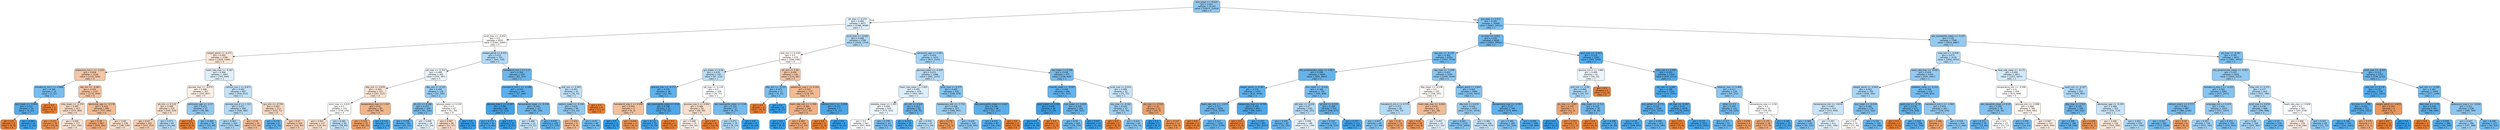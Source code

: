 digraph Tree {
node [shape=box, style="filled, rounded", color="black", fontname="helvetica"] ;
edge [fontname="helvetica"] ;
0 [label="bun_mean <= -0.615\ngini = 0.421\nsamples = 21143\nvalue = [10071, 23419]\nclass = 1", fillcolor="#8ec7f0"] ;
1 [label="ph_max <= 0.152\ngini = 0.496\nsamples = 4677\nvalue = [3388, 4008]\nclass = 1", fillcolor="#e0f0fb"] ;
0 -> 1 [labeldistance=2.5, labelangle=45, headlabel="True"] ;
2 [label="pco2_max <= -0.052\ngini = 0.5\nsamples = 2931\nvalue = [2362, 2284]\nclass = 0", fillcolor="#fefbf8"] ;
1 -> 2 ;
3 [label="weight_admit <= -0.271\ngini = 0.495\nsamples = 2190\nvalue = [1920, 1566]\nclass = 0", fillcolor="#fae8da"] ;
2 -> 3 ;
4 [label="potassium_min.1 <= -2.225\ngini = 0.458\nsamples = 1126\nvalue = [1137, 626]\nclass = 0", fillcolor="#f3c6a6"] ;
3 -> 4 ;
5 [label="hematocrit_min.1 <= 0.898\ngini = 0.366\nsamples = 19\nvalue = [7, 22]\nclass = 1", fillcolor="#78bced"] ;
4 -> 5 ;
6 [label="bun_mean <= -0.945\ngini = 0.211\nsamples = 16\nvalue = [3, 22]\nclass = 1", fillcolor="#54aae9"] ;
5 -> 6 ;
7 [label="gini = 0.0\nsamples = 2\nvalue = [2, 0]\nclass = 0", fillcolor="#e58139"] ;
6 -> 7 ;
8 [label="gini = 0.083\nsamples = 14\nvalue = [1, 22]\nclass = 1", fillcolor="#42a1e6"] ;
6 -> 8 ;
9 [label="gini = 0.0\nsamples = 3\nvalue = [4, 0]\nclass = 0", fillcolor="#e58139"] ;
5 -> 9 ;
10 [label="sbp_min <= -0.083\ngini = 0.454\nsamples = 1107\nvalue = [1130, 604]\nclass = 0", fillcolor="#f3c4a3"] ;
4 -> 10 ;
11 [label="mbp_mean <= -1.374\ngini = 0.485\nsamples = 412\nvalue = [373, 264]\nclass = 0", fillcolor="#f7dac5"] ;
10 -> 11 ;
12 [label="gini = 0.231\nsamples = 35\nvalue = [52, 8]\nclass = 0", fillcolor="#e99457"] ;
11 -> 12 ;
13 [label="gini = 0.494\nsamples = 377\nvalue = [321, 256]\nclass = 0", fillcolor="#fae5d7"] ;
11 -> 13 ;
14 [label="admission_age <= -0.178\ngini = 0.428\nsamples = 695\nvalue = [757, 340]\nclass = 0", fillcolor="#f1ba92"] ;
10 -> 14 ;
15 [label="gini = 0.38\nsamples = 467\nvalue = [559, 191]\nclass = 0", fillcolor="#eeac7d"] ;
14 -> 15 ;
16 [label="gini = 0.49\nsamples = 228\nvalue = [198, 149]\nclass = 0", fillcolor="#f9e0ce"] ;
14 -> 16 ;
17 [label="heart_rate_max <= -0.387\ngini = 0.496\nsamples = 1064\nvalue = [783, 940]\nclass = 1", fillcolor="#deeffb"] ;
3 -> 17 ;
18 [label="glucose_max <= -0.079\ngini = 0.498\nsamples = 367\nvalue = [324, 287]\nclass = 0", fillcolor="#fcf1e8"] ;
17 -> 18 ;
19 [label="ptt_min <= 0.118\ngini = 0.489\nsamples = 310\nvalue = [294, 219]\nclass = 0", fillcolor="#f8dfcc"] ;
18 -> 19 ;
20 [label="gini = 0.47\nsamples = 245\nvalue = [253, 153]\nclass = 0", fillcolor="#f5cdb1"] ;
19 -> 20 ;
21 [label="gini = 0.473\nsamples = 65\nvalue = [41, 66]\nclass = 1", fillcolor="#b4daf5"] ;
19 -> 21 ;
22 [label="admission_age <= -2.17\ngini = 0.425\nsamples = 57\nvalue = [30, 68]\nclass = 1", fillcolor="#90c8f0"] ;
18 -> 22 ;
23 [label="gini = 0.0\nsamples = 3\nvalue = [8, 0]\nclass = 0", fillcolor="#e58139"] ;
22 -> 23 ;
24 [label="gini = 0.369\nsamples = 54\nvalue = [22, 68]\nclass = 1", fillcolor="#79bded"] ;
22 -> 24 ;
25 [label="calcium_min.1 <= 0.871\ngini = 0.485\nsamples = 697\nvalue = [459, 653]\nclass = 1", fillcolor="#c4e2f7"] ;
17 -> 25 ;
26 [label="glucose_max.2 <= 1.315\ngini = 0.471\nsamples = 584\nvalue = [356, 582]\nclass = 1", fillcolor="#b2d9f5"] ;
25 -> 26 ;
27 [label="gini = 0.463\nsamples = 554\nvalue = [323, 566]\nclass = 1", fillcolor="#aad5f4"] ;
26 -> 27 ;
28 [label="gini = 0.44\nsamples = 30\nvalue = [33, 16]\nclass = 0", fillcolor="#f2be99"] ;
26 -> 28 ;
29 [label="gcs_min <= -0.756\ngini = 0.483\nsamples = 113\nvalue = [103, 71]\nclass = 0", fillcolor="#f7d8c1"] ;
25 -> 29 ;
30 [label="gini = 0.278\nsamples = 9\nvalue = [2, 10]\nclass = 1", fillcolor="#61b1ea"] ;
29 -> 30 ;
31 [label="gini = 0.47\nsamples = 104\nvalue = [101, 61]\nclass = 0", fillcolor="#f5cdb1"] ;
29 -> 31 ;
32 [label="weight_admit <= 0.451\ngini = 0.472\nsamples = 741\nvalue = [442, 718]\nclass = 1", fillcolor="#b3d9f5"] ;
2 -> 32 ;
33 [label="ptt_max <= -0.352\ngini = 0.499\nsamples = 491\nvalue = [359, 397]\nclass = 1", fillcolor="#ecf6fd"] ;
32 -> 33 ;
34 [label="dbp_min <= 0.676\ngini = 0.493\nsamples = 315\nvalue = [267, 212]\nclass = 0", fillcolor="#fae5d6"] ;
33 -> 34 ;
35 [label="pco2_max <= 0.631\ngini = 0.5\nsamples = 231\nvalue = [178, 176]\nclass = 0", fillcolor="#fffefd"] ;
34 -> 35 ;
36 [label="gini = 0.491\nsamples = 137\nvalue = [120, 91]\nclass = 0", fillcolor="#f9e1cf"] ;
35 -> 36 ;
37 [label="gini = 0.482\nsamples = 94\nvalue = [58, 85]\nclass = 1", fillcolor="#c0e0f7"] ;
35 -> 37 ;
38 [label="temperature_max <= 1.247\ngini = 0.41\nsamples = 84\nvalue = [89, 36]\nclass = 0", fillcolor="#f0b489"] ;
34 -> 38 ;
39 [label="gini = 0.329\nsamples = 75\nvalue = [88, 23]\nclass = 0", fillcolor="#eca26d"] ;
38 -> 39 ;
40 [label="gini = 0.133\nsamples = 9\nvalue = [1, 13]\nclass = 1", fillcolor="#48a5e7"] ;
38 -> 40 ;
41 [label="dbp_min <= 0.155\ngini = 0.444\nsamples = 176\nvalue = [92, 185]\nclass = 1", fillcolor="#9bcef2"] ;
33 -> 41 ;
42 [label="ph_min <= 0.166\ngini = 0.357\nsamples = 109\nvalue = [41, 135]\nclass = 1", fillcolor="#75bbed"] ;
41 -> 42 ;
43 [label="gini = 0.259\nsamples = 85\nvalue = [20, 111]\nclass = 1", fillcolor="#5dafea"] ;
42 -> 43 ;
44 [label="gini = 0.498\nsamples = 24\nvalue = [21, 24]\nclass = 1", fillcolor="#e6f3fc"] ;
42 -> 44 ;
45 [label="glucose_mean <= 0.155\ngini = 0.5\nsamples = 67\nvalue = [51, 50]\nclass = 0", fillcolor="#fefdfb"] ;
41 -> 45 ;
46 [label="gini = 0.487\nsamples = 58\nvalue = [51, 37]\nclass = 0", fillcolor="#f8dcc9"] ;
45 -> 46 ;
47 [label="gini = 0.0\nsamples = 9\nvalue = [0, 13]\nclass = 1", fillcolor="#399de5"] ;
45 -> 47 ;
48 [label="hematocrit_min.1 <= 1.13\ngini = 0.326\nsamples = 250\nvalue = [83, 321]\nclass = 1", fillcolor="#6cb6ec"] ;
32 -> 48 ;
49 [label="hematocrit_min.1 <= -0.186\ngini = 0.253\nsamples = 195\nvalue = [47, 269]\nclass = 1", fillcolor="#5caeea"] ;
48 -> 49 ;
50 [label="glucose_max.2 <= -0.267\ngini = 0.081\nsamples = 68\nvalue = [5, 113]\nclass = 1", fillcolor="#42a1e6"] ;
49 -> 50 ;
51 [label="gini = 0.177\nsamples = 31\nvalue = [5, 46]\nclass = 1", fillcolor="#4fa8e8"] ;
50 -> 51 ;
52 [label="gini = 0.0\nsamples = 37\nvalue = [0, 67]\nclass = 1", fillcolor="#399de5"] ;
50 -> 52 ;
53 [label="temperature_mean <= -0.178\ngini = 0.334\nsamples = 127\nvalue = [42, 156]\nclass = 1", fillcolor="#6eb7ec"] ;
49 -> 53 ;
54 [label="gini = 0.486\nsamples = 22\nvalue = [15, 21]\nclass = 1", fillcolor="#c6e3f8"] ;
53 -> 54 ;
55 [label="gini = 0.278\nsamples = 105\nvalue = [27, 135]\nclass = 1", fillcolor="#61b1ea"] ;
53 -> 55 ;
56 [label="po2_min <= 0.502\ngini = 0.483\nsamples = 55\nvalue = [36, 52]\nclass = 1", fillcolor="#c2e1f7"] ;
48 -> 56 ;
57 [label="sodium_mean <= -0.338\ngini = 0.425\nsamples = 49\nvalue = [23, 52]\nclass = 1", fillcolor="#91c8f0"] ;
56 -> 57 ;
58 [label="gini = 0.426\nsamples = 9\nvalue = [9, 4]\nclass = 0", fillcolor="#f1b991"] ;
57 -> 58 ;
59 [label="gini = 0.35\nsamples = 40\nvalue = [14, 48]\nclass = 1", fillcolor="#73baed"] ;
57 -> 59 ;
60 [label="gini = 0.0\nsamples = 6\nvalue = [13, 0]\nclass = 0", fillcolor="#e58139"] ;
56 -> 60 ;
61 [label="pco2_max <= -0.992\ngini = 0.468\nsamples = 1746\nvalue = [1026, 1724]\nclass = 1", fillcolor="#afd7f4"] ;
1 -> 61 ;
62 [label="po2_min <= 0.419\ngini = 0.5\nsamples = 273\nvalue = [209, 199]\nclass = 0", fillcolor="#fef9f6"] ;
61 -> 62 ;
63 [label="gcs_motor <= 0.26\ngini = 0.478\nsamples = 147\nvalue = [87, 133]\nclass = 1", fillcolor="#bbddf6"] ;
62 -> 63 ;
64 [label="glucose_max <= -0.777\ngini = 0.274\nsamples = 38\nvalue = [11, 56]\nclass = 1", fillcolor="#60b0ea"] ;
63 -> 64 ;
65 [label="hematocrit_max.1 <= 0.049\ngini = 0.444\nsamples = 5\nvalue = [6, 3]\nclass = 0", fillcolor="#f2c09c"] ;
64 -> 65 ;
66 [label="gini = 0.0\nsamples = 2\nvalue = [0, 2]\nclass = 1", fillcolor="#399de5"] ;
65 -> 66 ;
67 [label="gini = 0.245\nsamples = 3\nvalue = [6, 1]\nclass = 0", fillcolor="#e9965a"] ;
65 -> 67 ;
68 [label="abs_eosinophils_mean <= 0.16\ngini = 0.158\nsamples = 33\nvalue = [5, 53]\nclass = 1", fillcolor="#4ca6e7"] ;
64 -> 68 ;
69 [label="gini = 0.131\nsamples = 32\nvalue = [4, 53]\nclass = 1", fillcolor="#48a4e7"] ;
68 -> 69 ;
70 [label="gini = 0.0\nsamples = 1\nvalue = [1, 0]\nclass = 0", fillcolor="#e58139"] ;
68 -> 70 ;
71 [label="ptt_max <= -0.134\ngini = 0.5\nsamples = 109\nvalue = [76, 77]\nclass = 1", fillcolor="#fcfeff"] ;
63 -> 71 ;
72 [label="glucose_max.2 <= 0.992\ngini = 0.488\nsamples = 82\nvalue = [68, 50]\nclass = 0", fillcolor="#f8decb"] ;
71 -> 72 ;
73 [label="gini = 0.498\nsamples = 74\nvalue = [56, 50]\nclass = 0", fillcolor="#fcf2ea"] ;
72 -> 73 ;
74 [label="gini = 0.0\nsamples = 8\nvalue = [12, 0]\nclass = 0", fillcolor="#e58139"] ;
72 -> 74 ;
75 [label="abs_neutrophils_mean <= 0.04\ngini = 0.353\nsamples = 27\nvalue = [8, 27]\nclass = 1", fillcolor="#74baed"] ;
71 -> 75 ;
76 [label="gini = 0.472\nsamples = 19\nvalue = [8, 13]\nclass = 1", fillcolor="#b3d9f5"] ;
75 -> 76 ;
77 [label="gini = 0.0\nsamples = 8\nvalue = [0, 14]\nclass = 1", fillcolor="#399de5"] ;
75 -> 77 ;
78 [label="ph_min <= 1.03\ngini = 0.456\nsamples = 126\nvalue = [122, 66]\nclass = 0", fillcolor="#f3c5a4"] ;
62 -> 78 ;
79 [label="dbp_min <= -0.322\ngini = 0.375\nsamples = 11\nvalue = [4, 12]\nclass = 1", fillcolor="#7bbeee"] ;
78 -> 79 ;
80 [label="gini = 0.0\nsamples = 3\nvalue = [4, 0]\nclass = 0", fillcolor="#e58139"] ;
79 -> 80 ;
81 [label="gini = 0.0\nsamples = 8\nvalue = [0, 12]\nclass = 1", fillcolor="#399de5"] ;
79 -> 81 ;
82 [label="potassium_max.1 <= 0.324\ngini = 0.431\nsamples = 115\nvalue = [118, 54]\nclass = 0", fillcolor="#f1bb94"] ;
78 -> 82 ;
83 [label="heart_rate_min <= -1.769\ngini = 0.393\nsamples = 108\nvalue = [117, 43]\nclass = 0", fillcolor="#efaf82"] ;
82 -> 83 ;
84 [label="gini = 0.0\nsamples = 4\nvalue = [0, 6]\nclass = 1", fillcolor="#399de5"] ;
83 -> 84 ;
85 [label="gini = 0.365\nsamples = 104\nvalue = [117, 37]\nclass = 0", fillcolor="#eda978"] ;
83 -> 85 ;
86 [label="calcium_min.1 <= -1.859\ngini = 0.153\nsamples = 7\nvalue = [1, 11]\nclass = 1", fillcolor="#4ba6e7"] ;
82 -> 86 ;
87 [label="gini = 0.0\nsamples = 1\nvalue = [1, 0]\nclass = 0", fillcolor="#e58139"] ;
86 -> 87 ;
88 [label="gini = 0.0\nsamples = 6\nvalue = [0, 11]\nclass = 1", fillcolor="#399de5"] ;
86 -> 88 ;
89 [label="admission_age <= 0.283\ngini = 0.454\nsamples = 1473\nvalue = [817, 1525]\nclass = 1", fillcolor="#a3d2f3"] ;
61 -> 89 ;
90 [label="glucose_mean <= -0.209\ngini = 0.475\nsamples = 1096\nvalue = [681, 1075]\nclass = 1", fillcolor="#b6dbf5"] ;
89 -> 90 ;
91 [label="heart_rate_mean <= 1.443\ngini = 0.495\nsamples = 670\nvalue = [493, 597]\nclass = 1", fillcolor="#ddeefa"] ;
90 -> 91 ;
92 [label="platelets_mean <= 1.245\ngini = 0.499\nsamples = 610\nvalue = [475, 522]\nclass = 1", fillcolor="#edf6fd"] ;
91 -> 92 ;
93 [label="gini = 0.5\nsamples = 567\nvalue = [457, 469]\nclass = 1", fillcolor="#fafcfe"] ;
92 -> 93 ;
94 [label="gini = 0.378\nsamples = 43\nvalue = [18, 53]\nclass = 1", fillcolor="#7cbeee"] ;
92 -> 94 ;
95 [label="ph_min <= 0.922\ngini = 0.312\nsamples = 60\nvalue = [18, 75]\nclass = 1", fillcolor="#69b5eb"] ;
91 -> 95 ;
96 [label="gini = 0.153\nsamples = 33\nvalue = [5, 55]\nclass = 1", fillcolor="#4ba6e7"] ;
95 -> 96 ;
97 [label="gini = 0.478\nsamples = 27\nvalue = [13, 20]\nclass = 1", fillcolor="#baddf6"] ;
95 -> 97 ;
98 [label="pco2_max <= 0.375\ngini = 0.405\nsamples = 426\nvalue = [188, 478]\nclass = 1", fillcolor="#87c4ef"] ;
90 -> 98 ;
99 [label="baseexcess_min <= -1.752\ngini = 0.438\nsamples = 327\nvalue = [166, 347]\nclass = 1", fillcolor="#98ccf1"] ;
98 -> 99 ;
100 [label="gini = 0.278\nsamples = 7\nvalue = [10, 2]\nclass = 0", fillcolor="#ea9a61"] ;
99 -> 100 ;
101 [label="gini = 0.429\nsamples = 320\nvalue = [156, 345]\nclass = 1", fillcolor="#93c9f1"] ;
99 -> 101 ;
102 [label="abs_eosinophils_mean <= 0.617\ngini = 0.246\nsamples = 99\nvalue = [22, 131]\nclass = 1", fillcolor="#5aade9"] ;
98 -> 102 ;
103 [label="gini = 0.221\nsamples = 97\nvalue = [19, 131]\nclass = 1", fillcolor="#56abe9"] ;
102 -> 103 ;
104 [label="gini = 0.0\nsamples = 2\nvalue = [3, 0]\nclass = 0", fillcolor="#e58139"] ;
102 -> 104 ;
105 [label="sbp_mean <= 0.358\ngini = 0.356\nsamples = 377\nvalue = [136, 450]\nclass = 1", fillcolor="#75bbed"] ;
89 -> 105 ;
106 [label="chloride_mean <= -0.567\ngini = 0.292\nsamples = 296\nvalue = [81, 375]\nclass = 1", fillcolor="#64b2eb"] ;
105 -> 106 ;
107 [label="spo2_mean <= 1.234\ngini = 0.036\nsamples = 34\nvalue = [1, 53]\nclass = 1", fillcolor="#3d9fe5"] ;
106 -> 107 ;
108 [label="gini = 0.0\nsamples = 33\nvalue = [0, 53]\nclass = 1", fillcolor="#399de5"] ;
107 -> 108 ;
109 [label="gini = 0.0\nsamples = 1\nvalue = [1, 0]\nclass = 0", fillcolor="#e58139"] ;
107 -> 109 ;
110 [label="bun_mean <= -0.639\ngini = 0.319\nsamples = 262\nvalue = [80, 322]\nclass = 1", fillcolor="#6ab5eb"] ;
106 -> 110 ;
111 [label="gini = 0.35\nsamples = 229\nvalue = [79, 270]\nclass = 1", fillcolor="#73baed"] ;
110 -> 111 ;
112 [label="gini = 0.037\nsamples = 33\nvalue = [1, 52]\nclass = 1", fillcolor="#3d9fe6"] ;
110 -> 112 ;
113 [label="pco2_max <= 0.033\ngini = 0.488\nsamples = 81\nvalue = [55, 75]\nclass = 1", fillcolor="#cae5f8"] ;
105 -> 113 ;
114 [label="sbp_max <= -0.182\ngini = 0.444\nsamples = 67\nvalue = [35, 70]\nclass = 1", fillcolor="#9ccef2"] ;
113 -> 114 ;
115 [label="gini = 0.0\nsamples = 2\nvalue = [6, 0]\nclass = 0", fillcolor="#e58139"] ;
114 -> 115 ;
116 [label="gini = 0.414\nsamples = 65\nvalue = [29, 70]\nclass = 1", fillcolor="#8bc6f0"] ;
114 -> 116 ;
117 [label="ptt_max <= -0.519\ngini = 0.32\nsamples = 14\nvalue = [20, 5]\nclass = 0", fillcolor="#eca06a"] ;
113 -> 117 ;
118 [label="gini = 0.0\nsamples = 2\nvalue = [0, 2]\nclass = 1", fillcolor="#399de5"] ;
117 -> 118 ;
119 [label="gini = 0.227\nsamples = 12\nvalue = [20, 3]\nclass = 0", fillcolor="#e99457"] ;
117 -> 119 ;
120 [label="gcs_eyes <= 0.412\ngini = 0.381\nsamples = 16466\nvalue = [6683, 19411]\nclass = 1", fillcolor="#7dbfee"] ;
0 -> 120 [labeldistance=2.5, labelangle=-45, headlabel="False"] ;
121 [label="inr_max <= 0.012\ngini = 0.325\nsamples = 8698\nvalue = [2809, 10924]\nclass = 1", fillcolor="#6cb6ec"] ;
120 -> 121 ;
122 [label="sbp_min <= -0.126\ngini = 0.361\nsamples = 6303\nvalue = [2344, 7578]\nclass = 1", fillcolor="#76bbed"] ;
121 -> 122 ;
123 [label="abs_lymphocytes_mean <= 0.007\ngini = 0.298\nsamples = 3108\nvalue = [904, 4054]\nclass = 1", fillcolor="#65b3eb"] ;
122 -> 123 ;
124 [label="weight_admit <= 0.367\ngini = 0.274\nsamples = 2352\nvalue = [616, 3146]\nclass = 1", fillcolor="#60b0ea"] ;
123 -> 124 ;
125 [label="heart_rate_min <= -3.673\ngini = 0.317\nsamples = 1659\nvalue = [518, 2109]\nclass = 1", fillcolor="#6ab5eb"] ;
124 -> 125 ;
126 [label="gini = 0.0\nsamples = 3\nvalue = [5, 0]\nclass = 0", fillcolor="#e58139"] ;
125 -> 126 ;
127 [label="gini = 0.315\nsamples = 1656\nvalue = [513, 2109]\nclass = 1", fillcolor="#69b5eb"] ;
125 -> 127 ;
128 [label="baseexcess_max <= -4.729\ngini = 0.158\nsamples = 693\nvalue = [98, 1037]\nclass = 1", fillcolor="#4ca6e7"] ;
124 -> 128 ;
129 [label="gini = 0.0\nsamples = 2\nvalue = [4, 0]\nclass = 0", fillcolor="#e58139"] ;
128 -> 129 ;
130 [label="gini = 0.152\nsamples = 691\nvalue = [94, 1037]\nclass = 1", fillcolor="#4ba6e7"] ;
128 -> 130 ;
131 [label="bun_mean <= -0.419\ngini = 0.366\nsamples = 756\nvalue = [288, 908]\nclass = 1", fillcolor="#78bced"] ;
123 -> 131 ;
132 [label="ptt_max <= -0.436\ngini = 0.47\nsamples = 230\nvalue = [140, 231]\nclass = 1", fillcolor="#b1d8f5"] ;
131 -> 132 ;
133 [label="gini = 0.326\nsamples = 82\nvalue = [26, 101]\nclass = 1", fillcolor="#6cb6ec"] ;
132 -> 133 ;
134 [label="gini = 0.498\nsamples = 148\nvalue = [114, 130]\nclass = 1", fillcolor="#e7f3fc"] ;
132 -> 134 ;
135 [label="ph_min <= 0.274\ngini = 0.294\nsamples = 526\nvalue = [148, 677]\nclass = 1", fillcolor="#64b2eb"] ;
131 -> 135 ;
136 [label="gini = 0.335\nsamples = 415\nvalue = [138, 510]\nclass = 1", fillcolor="#6fb8ec"] ;
135 -> 136 ;
137 [label="gini = 0.107\nsamples = 111\nvalue = [10, 167]\nclass = 1", fillcolor="#45a3e7"] ;
135 -> 137 ;
138 [label="sbp_max <= -1.039\ngini = 0.412\nsamples = 3195\nvalue = [1440, 3524]\nclass = 1", fillcolor="#8ac5f0"] ;
122 -> 138 ;
139 [label="dbp_mean <= -0.236\ngini = 0.5\nsamples = 135\nvalue = [106, 101]\nclass = 0", fillcolor="#fef9f6"] ;
138 -> 139 ;
140 [label="hematocrit_min.1 <= 0.779\ngini = 0.472\nsamples = 82\nvalue = [45, 73]\nclass = 1", fillcolor="#b3d9f5"] ;
139 -> 140 ;
141 [label="gini = 0.407\nsamples = 69\nvalue = [27, 68]\nclass = 1", fillcolor="#88c4ef"] ;
140 -> 141 ;
142 [label="gini = 0.34\nsamples = 13\nvalue = [18, 5]\nclass = 0", fillcolor="#eca470"] ;
140 -> 142 ;
143 [label="heart_rate_max <= -0.093\ngini = 0.431\nsamples = 53\nvalue = [61, 28]\nclass = 0", fillcolor="#f1bb94"] ;
139 -> 143 ;
144 [label="gini = 0.26\nsamples = 28\nvalue = [44, 8]\nclass = 0", fillcolor="#ea985d"] ;
143 -> 144 ;
145 [label="gini = 0.497\nsamples = 25\nvalue = [17, 20]\nclass = 1", fillcolor="#e1f0fb"] ;
143 -> 145 ;
146 [label="weight_admit <= 0.641\ngini = 0.404\nsamples = 3060\nvalue = [1334, 3423]\nclass = 1", fillcolor="#86c3ef"] ;
138 -> 146 ;
147 [label="dbp_min <= 0.676\ngini = 0.432\nsamples = 2351\nvalue = [1161, 2519]\nclass = 1", fillcolor="#94caf1"] ;
146 -> 147 ;
148 [label="gini = 0.403\nsamples = 1715\nvalue = [755, 1944]\nclass = 1", fillcolor="#86c3ef"] ;
147 -> 148 ;
149 [label="gini = 0.485\nsamples = 636\nvalue = [406, 575]\nclass = 1", fillcolor="#c5e2f7"] ;
147 -> 149 ;
150 [label="temperature_max <= -0.357\ngini = 0.27\nsamples = 709\nvalue = [173, 904]\nclass = 1", fillcolor="#5fb0ea"] ;
146 -> 150 ;
151 [label="gini = 0.395\nsamples = 200\nvalue = [83, 224]\nclass = 1", fillcolor="#82c1ef"] ;
150 -> 151 ;
152 [label="gini = 0.206\nsamples = 509\nvalue = [90, 680]\nclass = 1", fillcolor="#53aae8"] ;
150 -> 152 ;
153 [label="spo2_max <= -2.923\ngini = 0.214\nsamples = 2395\nvalue = [465, 3346]\nclass = 1", fillcolor="#55abe9"] ;
121 -> 153 ;
154 [label="glucose_min.2 <= 3.684\ngini = 0.499\nsamples = 41\nvalue = [30, 33]\nclass = 1", fillcolor="#edf6fd"] ;
153 -> 154 ;
155 [label="po2_min <= -0.95\ngini = 0.464\nsamples = 35\nvalue = [19, 33]\nclass = 1", fillcolor="#abd5f4"] ;
154 -> 155 ;
156 [label="ph_max <= -3.507\ngini = 0.337\nsamples = 7\nvalue = [11, 3]\nclass = 0", fillcolor="#eca36f"] ;
155 -> 156 ;
157 [label="gini = 0.0\nsamples = 1\nvalue = [0, 2]\nclass = 1", fillcolor="#399de5"] ;
156 -> 157 ;
158 [label="gini = 0.153\nsamples = 6\nvalue = [11, 1]\nclass = 0", fillcolor="#e78c4b"] ;
156 -> 158 ;
159 [label="sbp_mean <= -2.712\ngini = 0.332\nsamples = 28\nvalue = [8, 30]\nclass = 1", fillcolor="#6eb7ec"] ;
155 -> 159 ;
160 [label="gini = 0.0\nsamples = 3\nvalue = [4, 0]\nclass = 0", fillcolor="#e58139"] ;
159 -> 160 ;
161 [label="gini = 0.208\nsamples = 25\nvalue = [4, 30]\nclass = 1", fillcolor="#53aae8"] ;
159 -> 161 ;
162 [label="gini = 0.0\nsamples = 6\nvalue = [11, 0]\nclass = 0", fillcolor="#e58139"] ;
154 -> 162 ;
163 [label="po2_min <= 1.203\ngini = 0.205\nsamples = 2354\nvalue = [435, 3313]\nclass = 1", fillcolor="#53aae8"] ;
153 -> 163 ;
164 [label="ptt_max <= 0.065\ngini = 0.188\nsamples = 2220\nvalue = [371, 3161]\nclass = 1", fillcolor="#50a9e8"] ;
163 -> 164 ;
165 [label="gcs_verbal <= -0.772\ngini = 0.231\nsamples = 1144\nvalue = [241, 1570]\nclass = 1", fillcolor="#57ace9"] ;
164 -> 165 ;
166 [label="gini = 0.18\nsamples = 671\nvalue = [108, 975]\nclass = 1", fillcolor="#4fa8e8"] ;
165 -> 166 ;
167 [label="gini = 0.299\nsamples = 473\nvalue = [133, 595]\nclass = 1", fillcolor="#65b3eb"] ;
165 -> 167 ;
168 [label="ph_max <= -5.297\ngini = 0.14\nsamples = 1076\nvalue = [130, 1591]\nclass = 1", fillcolor="#49a5e7"] ;
164 -> 168 ;
169 [label="gini = 0.0\nsamples = 5\nvalue = [9, 0]\nclass = 0", fillcolor="#e58139"] ;
168 -> 169 ;
170 [label="gini = 0.131\nsamples = 1071\nvalue = [121, 1591]\nclass = 1", fillcolor="#48a4e7"] ;
168 -> 170 ;
171 [label="totalco2_max <= 0.468\ngini = 0.417\nsamples = 134\nvalue = [64, 152]\nclass = 1", fillcolor="#8cc6f0"] ;
163 -> 171 ;
172 [label="other <= 0.5\ngini = 0.345\nsamples = 101\nvalue = [35, 123]\nclass = 1", fillcolor="#71b9ec"] ;
171 -> 172 ;
173 [label="gini = 0.317\nsamples = 97\nvalue = [30, 122]\nclass = 1", fillcolor="#6ab5eb"] ;
172 -> 173 ;
174 [label="gini = 0.278\nsamples = 4\nvalue = [5, 1]\nclass = 0", fillcolor="#ea9a61"] ;
172 -> 174 ;
175 [label="temperature_max <= 0.04\ngini = 0.5\nsamples = 33\nvalue = [29, 29]\nclass = 0", fillcolor="#ffffff"] ;
171 -> 175 ;
176 [label="gini = 0.375\nsamples = 18\nvalue = [27, 9]\nclass = 0", fillcolor="#eeab7b"] ;
175 -> 176 ;
177 [label="gini = 0.165\nsamples = 15\nvalue = [2, 20]\nclass = 1", fillcolor="#4da7e8"] ;
175 -> 177 ;
178 [label="abs_neutrophils_mean <= -0.201\ngini = 0.43\nsamples = 7768\nvalue = [3874, 8487]\nclass = 1", fillcolor="#93caf1"] ;
120 -> 178 ;
179 [label="mbp_min <= -0.076\ngini = 0.473\nsamples = 3135\nvalue = [1892, 3032]\nclass = 1", fillcolor="#b5daf5"] ;
178 -> 179 ;
180 [label="heart_rate_max <= -0.093\ngini = 0.429\nsamples = 1324\nvalue = [635, 1401]\nclass = 1", fillcolor="#93c9f1"] ;
179 -> 180 ;
181 [label="weight_admit <= -0.003\ngini = 0.463\nsamples = 792\nvalue = [446, 781]\nclass = 1", fillcolor="#aad5f4"] ;
180 -> 181 ;
182 [label="temperature_min <= -0.634\ngini = 0.487\nsamples = 513\nvalue = [333, 459]\nclass = 1", fillcolor="#c9e4f8"] ;
181 -> 182 ;
183 [label="gini = 0.383\nsamples = 102\nvalue = [42, 121]\nclass = 1", fillcolor="#7ebfee"] ;
182 -> 183 ;
184 [label="gini = 0.497\nsamples = 411\nvalue = [291, 338]\nclass = 1", fillcolor="#e3f1fb"] ;
182 -> 184 ;
185 [label="bun_mean <= -0.419\ngini = 0.385\nsamples = 279\nvalue = [113, 322]\nclass = 1", fillcolor="#7ebfee"] ;
181 -> 185 ;
186 [label="gini = 0.5\nsamples = 47\nvalue = [37, 36]\nclass = 0", fillcolor="#fefcfa"] ;
185 -> 186 ;
187 [label="gini = 0.332\nsamples = 232\nvalue = [76, 286]\nclass = 1", fillcolor="#6eb7ec"] ;
185 -> 187 ;
188 [label="platelets_mean <= -0.332\ngini = 0.358\nsamples = 532\nvalue = [189, 620]\nclass = 1", fillcolor="#75bbed"] ;
180 -> 188 ;
189 [label="spo2_max <= -4.76\ngini = 0.278\nsamples = 271\nvalue = [70, 350]\nclass = 1", fillcolor="#61b1ea"] ;
188 -> 189 ;
190 [label="gini = 0.0\nsamples = 3\nvalue = [5, 0]\nclass = 0", fillcolor="#e58139"] ;
189 -> 190 ;
191 [label="gini = 0.264\nsamples = 268\nvalue = [65, 350]\nclass = 1", fillcolor="#5eafea"] ;
189 -> 191 ;
192 [label="hematocrit_min.1 <= -1.965\ngini = 0.425\nsamples = 261\nvalue = [119, 270]\nclass = 1", fillcolor="#90c8f0"] ;
188 -> 192 ;
193 [label="gini = 0.346\nsamples = 7\nvalue = [7, 2]\nclass = 0", fillcolor="#eca572"] ;
192 -> 193 ;
194 [label="gini = 0.416\nsamples = 254\nvalue = [112, 268]\nclass = 1", fillcolor="#8cc6f0"] ;
192 -> 194 ;
195 [label="resp_rate_mean <= -0.271\ngini = 0.492\nsamples = 1811\nvalue = [1257, 1631]\nclass = 1", fillcolor="#d2e9f9"] ;
179 -> 195 ;
196 [label="temperature_min <= -0.946\ngini = 0.5\nsamples = 856\nvalue = [673, 668]\nclass = 0", fillcolor="#fffefe"] ;
195 -> 196 ;
197 [label="abs_basophils_mean <= 0.25\ngini = 0.393\nsamples = 76\nvalue = [28, 76]\nclass = 1", fillcolor="#82c1ef"] ;
196 -> 197 ;
198 [label="gini = 0.311\nsamples = 53\nvalue = [15, 63]\nclass = 1", fillcolor="#68b4eb"] ;
197 -> 198 ;
199 [label="gini = 0.5\nsamples = 23\nvalue = [13, 13]\nclass = 0", fillcolor="#ffffff"] ;
197 -> 199 ;
200 [label="glucose_min <= -0.998\ngini = 0.499\nsamples = 780\nvalue = [645, 592]\nclass = 0", fillcolor="#fdf5ef"] ;
196 -> 200 ;
201 [label="gini = 0.356\nsamples = 43\nvalue = [16, 53]\nclass = 1", fillcolor="#75bbed"] ;
200 -> 201 ;
202 [label="gini = 0.497\nsamples = 737\nvalue = [629, 539]\nclass = 0", fillcolor="#fbede3"] ;
200 -> 202 ;
203 [label="spo2_min <= -0.327\ngini = 0.47\nsamples = 955\nvalue = [584, 963]\nclass = 1", fillcolor="#b1d8f5"] ;
195 -> 203 ;
204 [label="dbp_max <= 2.521\ngini = 0.325\nsamples = 190\nvalue = [64, 250]\nclass = 1", fillcolor="#6cb6ec"] ;
203 -> 204 ;
205 [label="gini = 0.306\nsamples = 186\nvalue = [58, 249]\nclass = 1", fillcolor="#67b4eb"] ;
204 -> 205 ;
206 [label="gini = 0.245\nsamples = 4\nvalue = [6, 1]\nclass = 0", fillcolor="#e9965a"] ;
204 -> 206 ;
207 [label="admission_age <= -0.259\ngini = 0.488\nsamples = 765\nvalue = [520, 713]\nclass = 1", fillcolor="#c9e4f8"] ;
203 -> 207 ;
208 [label="gini = 0.496\nsamples = 236\nvalue = [203, 169]\nclass = 0", fillcolor="#fbeade"] ;
207 -> 208 ;
209 [label="gini = 0.465\nsamples = 529\nvalue = [317, 544]\nclass = 1", fillcolor="#acd6f4"] ;
207 -> 209 ;
210 [label="ptt_max <= -0.281\ngini = 0.391\nsamples = 4633\nvalue = [1982, 5455]\nclass = 1", fillcolor="#81c1ee"] ;
178 -> 210 ;
211 [label="abs_lymphocytes_mean <= -0.057\ngini = 0.427\nsamples = 2876\nvalue = [1444, 3223]\nclass = 1", fillcolor="#92c9f1"] ;
210 -> 211 ;
212 [label="hematocrit_max.1 <= -0.152\ngini = 0.401\nsamples = 2061\nvalue = [937, 2437]\nclass = 1", fillcolor="#85c3ef"] ;
211 -> 212 ;
213 [label="calcium_max.1 <= 2.777\ngini = 0.361\nsamples = 987\nvalue = [380, 1230]\nclass = 1", fillcolor="#76bbed"] ;
212 -> 213 ;
214 [label="gini = 0.357\nsamples = 981\nvalue = [372, 1228]\nclass = 1", fillcolor="#75bbed"] ;
213 -> 214 ;
215 [label="gini = 0.32\nsamples = 6\nvalue = [8, 2]\nclass = 0", fillcolor="#eca06a"] ;
213 -> 215 ;
216 [label="aniongap_min <= 0.425\ngini = 0.432\nsamples = 1074\nvalue = [557, 1207]\nclass = 1", fillcolor="#94caf1"] ;
212 -> 216 ;
217 [label="gini = 0.453\nsamples = 739\nvalue = [422, 793]\nclass = 1", fillcolor="#a2d1f3"] ;
216 -> 217 ;
218 [label="gini = 0.371\nsamples = 335\nvalue = [135, 414]\nclass = 1", fillcolor="#7abded"] ;
216 -> 218 ;
219 [label="mbp_min <= 0.235\ngini = 0.477\nsamples = 815\nvalue = [507, 786]\nclass = 1", fillcolor="#b9dcf6"] ;
211 -> 219 ;
220 [label="pco2_max <= 0.033\ngini = 0.436\nsamples = 468\nvalue = [240, 508]\nclass = 1", fillcolor="#97cbf1"] ;
219 -> 220 ;
221 [label="gini = 0.46\nsamples = 358\nvalue = [204, 364]\nclass = 1", fillcolor="#a8d4f4"] ;
220 -> 221 ;
222 [label="gini = 0.32\nsamples = 110\nvalue = [36, 144]\nclass = 1", fillcolor="#6ab6ec"] ;
220 -> 222 ;
223 [label="heart_rate_max <= 0.838\ngini = 0.5\nsamples = 347\nvalue = [267, 278]\nclass = 1", fillcolor="#f7fbfe"] ;
219 -> 223 ;
224 [label="gini = 0.498\nsamples = 278\nvalue = [236, 206]\nclass = 0", fillcolor="#fcefe6"] ;
223 -> 224 ;
225 [label="gini = 0.421\nsamples = 69\nvalue = [31, 72]\nclass = 1", fillcolor="#8ec7f0"] ;
223 -> 225 ;
226 [label="pco2_max <= -0.223\ngini = 0.313\nsamples = 1757\nvalue = [538, 2232]\nclass = 1", fillcolor="#69b5eb"] ;
210 -> 226 ;
227 [label="po2_min <= 5.176\ngini = 0.235\nsamples = 728\nvalue = [161, 1023]\nclass = 1", fillcolor="#58ace9"] ;
226 -> 227 ;
228 [label="ph_max <= 2.799\ngini = 0.229\nsamples = 723\nvalue = [155, 1022]\nclass = 1", fillcolor="#57ace9"] ;
227 -> 228 ;
229 [label="gini = 0.226\nsamples = 720\nvalue = [152, 1021]\nclass = 1", fillcolor="#56ace9"] ;
228 -> 229 ;
230 [label="gini = 0.375\nsamples = 3\nvalue = [3, 1]\nclass = 0", fillcolor="#eeab7b"] ;
228 -> 230 ;
231 [label="weight_admit <= -0.653\ngini = 0.245\nsamples = 5\nvalue = [6, 1]\nclass = 0", fillcolor="#e9965a"] ;
227 -> 231 ;
232 [label="gini = 0.0\nsamples = 4\nvalue = [6, 0]\nclass = 0", fillcolor="#e58139"] ;
231 -> 232 ;
233 [label="gini = 0.0\nsamples = 1\nvalue = [0, 1]\nclass = 1", fillcolor="#399de5"] ;
231 -> 233 ;
234 [label="po2_min <= -0.199\ngini = 0.362\nsamples = 1029\nvalue = [377, 1209]\nclass = 1", fillcolor="#77bced"] ;
226 -> 234 ;
235 [label="dbp_max <= -1.72\ngini = 0.255\nsamples = 391\nvalue = [88, 500]\nclass = 1", fillcolor="#5caeea"] ;
234 -> 235 ;
236 [label="gini = 0.0\nsamples = 3\nvalue = [3, 0]\nclass = 0", fillcolor="#e58139"] ;
235 -> 236 ;
237 [label="gini = 0.248\nsamples = 388\nvalue = [85, 500]\nclass = 1", fillcolor="#5baee9"] ;
235 -> 237 ;
238 [label="potassium_max.1 <= -0.034\ngini = 0.411\nsamples = 638\nvalue = [289, 709]\nclass = 1", fillcolor="#8ac5f0"] ;
234 -> 238 ;
239 [label="gini = 0.447\nsamples = 366\nvalue = [197, 388]\nclass = 1", fillcolor="#9ecff2"] ;
238 -> 239 ;
240 [label="gini = 0.346\nsamples = 272\nvalue = [92, 321]\nclass = 1", fillcolor="#72b9ec"] ;
238 -> 240 ;
}